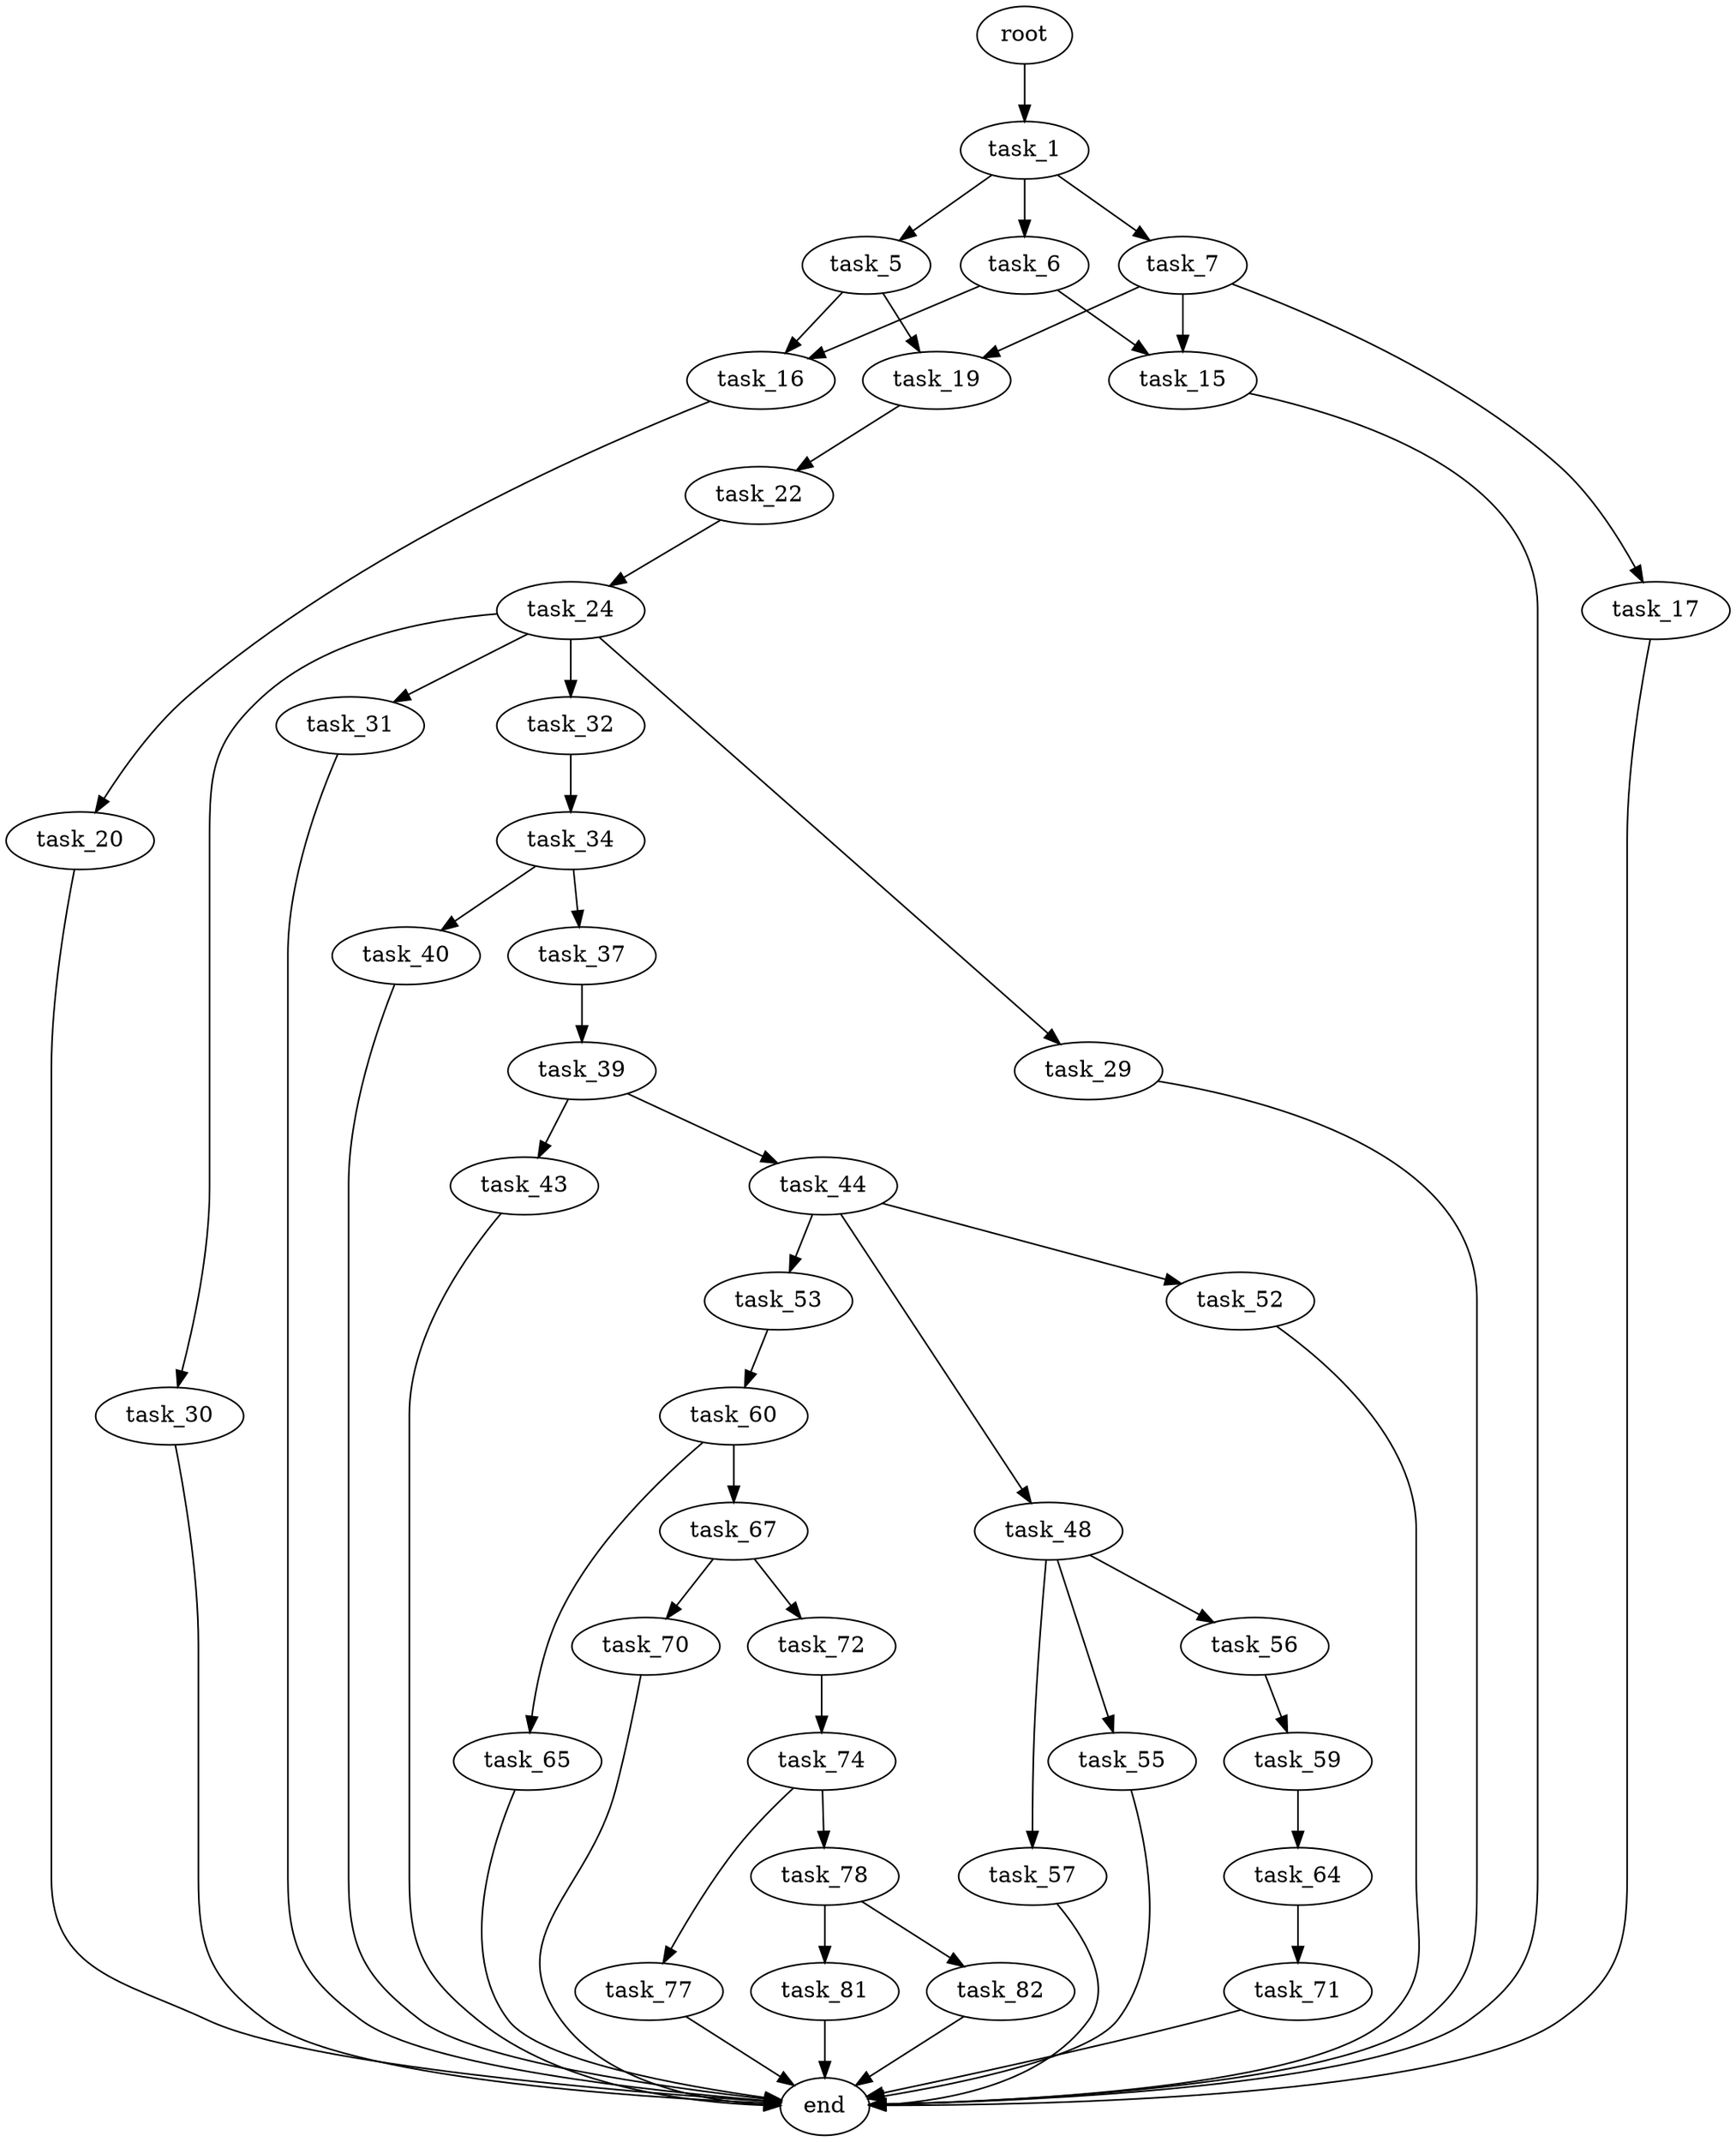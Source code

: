 digraph G {
  root [size="0.000000"];
  task_1 [size="1285599062.000000"];
  task_5 [size="1073741824000.000000"];
  task_6 [size="627690710136.000000"];
  task_7 [size="5279724856.000000"];
  task_16 [size="727249416452.000000"];
  task_19 [size="58408471817.000000"];
  task_15 [size="843999109918.000000"];
  task_17 [size="384861110208.000000"];
  end [size="0.000000"];
  task_20 [size="2033437882.000000"];
  task_22 [size="1073741824000.000000"];
  task_24 [size="2266337469.000000"];
  task_29 [size="285414540438.000000"];
  task_30 [size="28991029248.000000"];
  task_31 [size="1064149820785.000000"];
  task_32 [size="14898078811.000000"];
  task_34 [size="436842969526.000000"];
  task_37 [size="1094740946157.000000"];
  task_40 [size="308021357666.000000"];
  task_39 [size="552719603904.000000"];
  task_43 [size="563235525152.000000"];
  task_44 [size="11732529278.000000"];
  task_48 [size="134217728000.000000"];
  task_52 [size="32462567836.000000"];
  task_53 [size="31277473791.000000"];
  task_55 [size="416506124083.000000"];
  task_56 [size="65162113774.000000"];
  task_57 [size="112209444740.000000"];
  task_60 [size="191669894492.000000"];
  task_59 [size="415467558951.000000"];
  task_64 [size="10373637258.000000"];
  task_65 [size="28991029248.000000"];
  task_67 [size="28991029248.000000"];
  task_71 [size="782757789696.000000"];
  task_70 [size="134217728000.000000"];
  task_72 [size="68719476736.000000"];
  task_74 [size="231928233984.000000"];
  task_77 [size="1073741824000.000000"];
  task_78 [size="231928233984.000000"];
  task_81 [size="26403400571.000000"];
  task_82 [size="782757789696.000000"];

  root -> task_1 [size="1.000000"];
  task_1 -> task_5 [size="33554432.000000"];
  task_1 -> task_6 [size="33554432.000000"];
  task_1 -> task_7 [size="33554432.000000"];
  task_5 -> task_16 [size="838860800.000000"];
  task_5 -> task_19 [size="838860800.000000"];
  task_6 -> task_15 [size="411041792.000000"];
  task_6 -> task_16 [size="411041792.000000"];
  task_7 -> task_15 [size="209715200.000000"];
  task_7 -> task_17 [size="209715200.000000"];
  task_7 -> task_19 [size="209715200.000000"];
  task_16 -> task_20 [size="536870912.000000"];
  task_19 -> task_22 [size="75497472.000000"];
  task_15 -> end [size="1.000000"];
  task_17 -> end [size="1.000000"];
  task_20 -> end [size="1.000000"];
  task_22 -> task_24 [size="838860800.000000"];
  task_24 -> task_29 [size="209715200.000000"];
  task_24 -> task_30 [size="209715200.000000"];
  task_24 -> task_31 [size="209715200.000000"];
  task_24 -> task_32 [size="209715200.000000"];
  task_29 -> end [size="1.000000"];
  task_30 -> end [size="1.000000"];
  task_31 -> end [size="1.000000"];
  task_32 -> task_34 [size="411041792.000000"];
  task_34 -> task_37 [size="301989888.000000"];
  task_34 -> task_40 [size="301989888.000000"];
  task_37 -> task_39 [size="679477248.000000"];
  task_40 -> end [size="1.000000"];
  task_39 -> task_43 [size="536870912.000000"];
  task_39 -> task_44 [size="536870912.000000"];
  task_43 -> end [size="1.000000"];
  task_44 -> task_48 [size="209715200.000000"];
  task_44 -> task_52 [size="209715200.000000"];
  task_44 -> task_53 [size="209715200.000000"];
  task_48 -> task_55 [size="209715200.000000"];
  task_48 -> task_56 [size="209715200.000000"];
  task_48 -> task_57 [size="209715200.000000"];
  task_52 -> end [size="1.000000"];
  task_53 -> task_60 [size="33554432.000000"];
  task_55 -> end [size="1.000000"];
  task_56 -> task_59 [size="301989888.000000"];
  task_57 -> end [size="1.000000"];
  task_60 -> task_65 [size="301989888.000000"];
  task_60 -> task_67 [size="301989888.000000"];
  task_59 -> task_64 [size="301989888.000000"];
  task_64 -> task_71 [size="679477248.000000"];
  task_65 -> end [size="1.000000"];
  task_67 -> task_70 [size="75497472.000000"];
  task_67 -> task_72 [size="75497472.000000"];
  task_71 -> end [size="1.000000"];
  task_70 -> end [size="1.000000"];
  task_72 -> task_74 [size="134217728.000000"];
  task_74 -> task_77 [size="301989888.000000"];
  task_74 -> task_78 [size="301989888.000000"];
  task_77 -> end [size="1.000000"];
  task_78 -> task_81 [size="301989888.000000"];
  task_78 -> task_82 [size="301989888.000000"];
  task_81 -> end [size="1.000000"];
  task_82 -> end [size="1.000000"];
}
